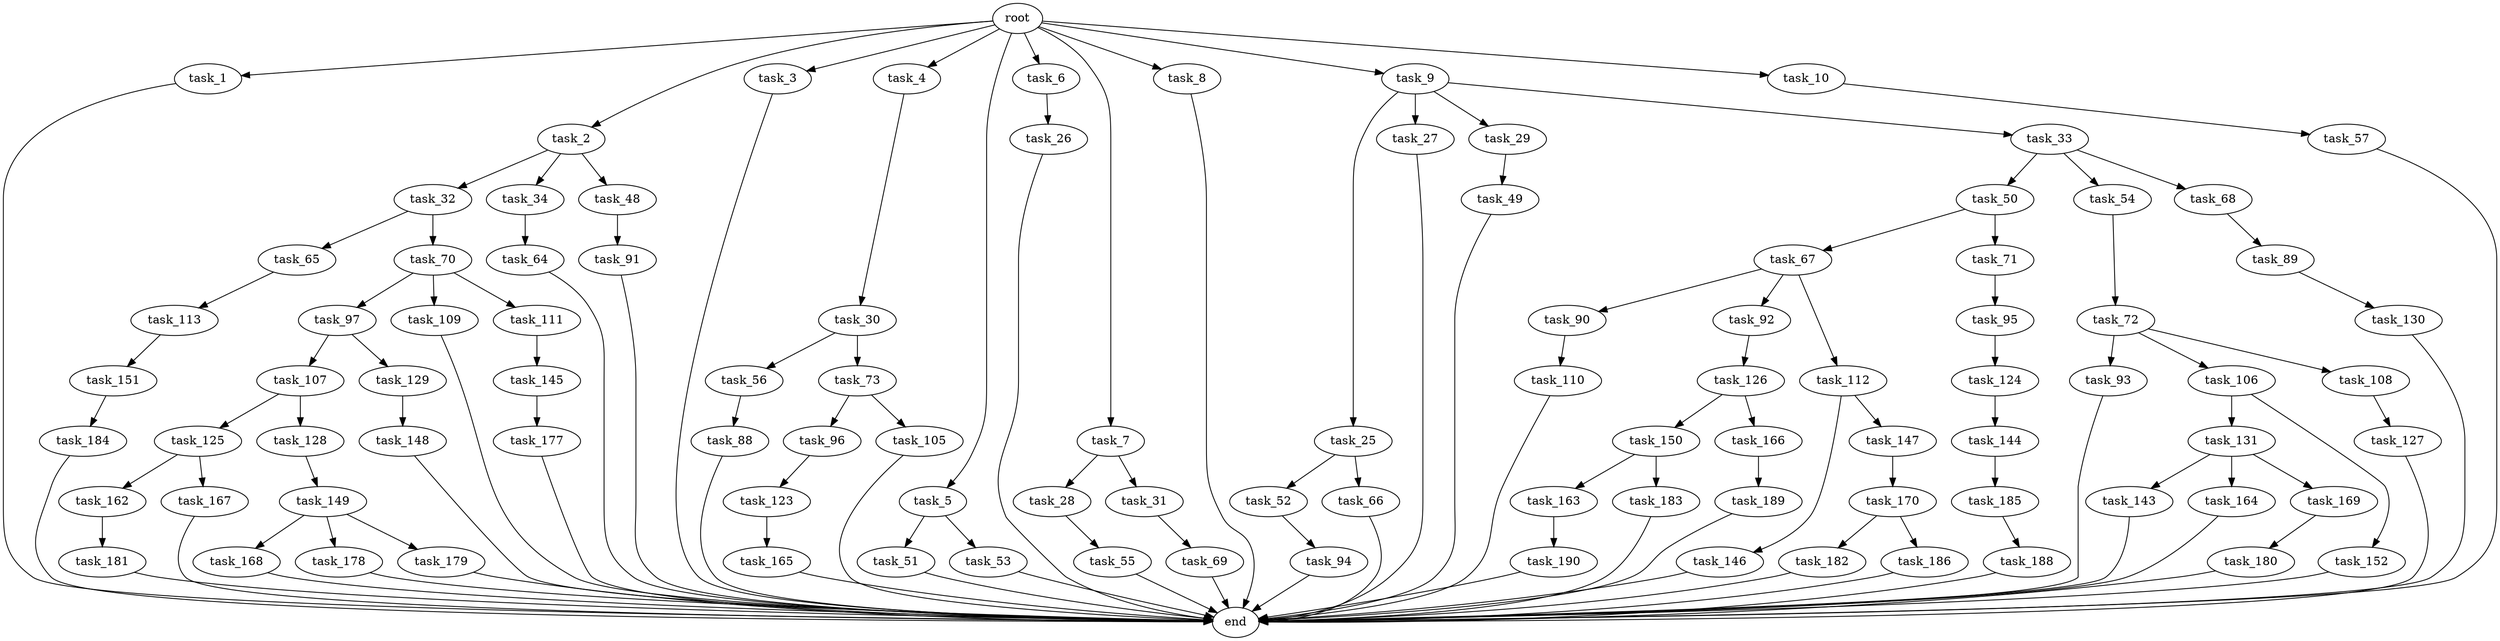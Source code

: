 digraph G {
  root [size="0.000000"];
  task_1 [size="1.024000"];
  task_2 [size="1.024000"];
  task_3 [size="1.024000"];
  task_4 [size="1.024000"];
  task_5 [size="1.024000"];
  task_6 [size="1.024000"];
  task_7 [size="1.024000"];
  task_8 [size="1.024000"];
  task_9 [size="1.024000"];
  task_10 [size="1.024000"];
  task_25 [size="137438953.472000"];
  task_26 [size="214748364.800000"];
  task_27 [size="137438953.472000"];
  task_28 [size="214748364.800000"];
  task_29 [size="137438953.472000"];
  task_30 [size="549755813.888000"];
  task_31 [size="214748364.800000"];
  task_32 [size="549755813.888000"];
  task_33 [size="137438953.472000"];
  task_34 [size="549755813.888000"];
  task_48 [size="549755813.888000"];
  task_49 [size="309237645.312000"];
  task_50 [size="309237645.312000"];
  task_51 [size="420906795.008000"];
  task_52 [size="309237645.312000"];
  task_53 [size="420906795.008000"];
  task_54 [size="309237645.312000"];
  task_55 [size="858993459.200000"];
  task_56 [size="34359738.368000"];
  task_57 [size="34359738.368000"];
  task_64 [size="695784701.952000"];
  task_65 [size="214748364.800000"];
  task_66 [size="309237645.312000"];
  task_67 [size="549755813.888000"];
  task_68 [size="309237645.312000"];
  task_69 [size="549755813.888000"];
  task_70 [size="214748364.800000"];
  task_71 [size="549755813.888000"];
  task_72 [size="420906795.008000"];
  task_73 [size="34359738.368000"];
  task_88 [size="695784701.952000"];
  task_89 [size="137438953.472000"];
  task_90 [size="77309411.328000"];
  task_91 [size="695784701.952000"];
  task_92 [size="77309411.328000"];
  task_93 [size="549755813.888000"];
  task_94 [size="858993459.200000"];
  task_95 [size="77309411.328000"];
  task_96 [size="34359738.368000"];
  task_97 [size="137438953.472000"];
  task_105 [size="34359738.368000"];
  task_106 [size="549755813.888000"];
  task_107 [size="549755813.888000"];
  task_108 [size="549755813.888000"];
  task_109 [size="137438953.472000"];
  task_110 [size="137438953.472000"];
  task_111 [size="137438953.472000"];
  task_112 [size="77309411.328000"];
  task_113 [size="77309411.328000"];
  task_123 [size="77309411.328000"];
  task_124 [size="549755813.888000"];
  task_125 [size="549755813.888000"];
  task_126 [size="420906795.008000"];
  task_127 [size="77309411.328000"];
  task_128 [size="549755813.888000"];
  task_129 [size="549755813.888000"];
  task_130 [size="77309411.328000"];
  task_131 [size="34359738.368000"];
  task_143 [size="34359738.368000"];
  task_144 [size="420906795.008000"];
  task_145 [size="549755813.888000"];
  task_146 [size="137438953.472000"];
  task_147 [size="137438953.472000"];
  task_148 [size="420906795.008000"];
  task_149 [size="309237645.312000"];
  task_150 [size="858993459.200000"];
  task_151 [size="214748364.800000"];
  task_152 [size="34359738.368000"];
  task_162 [size="137438953.472000"];
  task_163 [size="695784701.952000"];
  task_164 [size="34359738.368000"];
  task_165 [size="695784701.952000"];
  task_166 [size="858993459.200000"];
  task_167 [size="137438953.472000"];
  task_168 [size="214748364.800000"];
  task_169 [size="34359738.368000"];
  task_170 [size="77309411.328000"];
  task_177 [size="77309411.328000"];
  task_178 [size="214748364.800000"];
  task_179 [size="214748364.800000"];
  task_180 [size="695784701.952000"];
  task_181 [size="858993459.200000"];
  task_182 [size="214748364.800000"];
  task_183 [size="695784701.952000"];
  task_184 [size="858993459.200000"];
  task_185 [size="137438953.472000"];
  task_186 [size="214748364.800000"];
  task_188 [size="77309411.328000"];
  task_189 [size="34359738.368000"];
  task_190 [size="214748364.800000"];
  end [size="0.000000"];

  root -> task_1 [size="1.000000"];
  root -> task_2 [size="1.000000"];
  root -> task_3 [size="1.000000"];
  root -> task_4 [size="1.000000"];
  root -> task_5 [size="1.000000"];
  root -> task_6 [size="1.000000"];
  root -> task_7 [size="1.000000"];
  root -> task_8 [size="1.000000"];
  root -> task_9 [size="1.000000"];
  root -> task_10 [size="1.000000"];
  task_1 -> end [size="1.000000"];
  task_2 -> task_32 [size="536870912.000000"];
  task_2 -> task_34 [size="536870912.000000"];
  task_2 -> task_48 [size="536870912.000000"];
  task_3 -> end [size="1.000000"];
  task_4 -> task_30 [size="536870912.000000"];
  task_5 -> task_51 [size="411041792.000000"];
  task_5 -> task_53 [size="411041792.000000"];
  task_6 -> task_26 [size="209715200.000000"];
  task_7 -> task_28 [size="209715200.000000"];
  task_7 -> task_31 [size="209715200.000000"];
  task_8 -> end [size="1.000000"];
  task_9 -> task_25 [size="134217728.000000"];
  task_9 -> task_27 [size="134217728.000000"];
  task_9 -> task_29 [size="134217728.000000"];
  task_9 -> task_33 [size="134217728.000000"];
  task_10 -> task_57 [size="33554432.000000"];
  task_25 -> task_52 [size="301989888.000000"];
  task_25 -> task_66 [size="301989888.000000"];
  task_26 -> end [size="1.000000"];
  task_27 -> end [size="1.000000"];
  task_28 -> task_55 [size="838860800.000000"];
  task_29 -> task_49 [size="301989888.000000"];
  task_30 -> task_56 [size="33554432.000000"];
  task_30 -> task_73 [size="33554432.000000"];
  task_31 -> task_69 [size="536870912.000000"];
  task_32 -> task_65 [size="209715200.000000"];
  task_32 -> task_70 [size="209715200.000000"];
  task_33 -> task_50 [size="301989888.000000"];
  task_33 -> task_54 [size="301989888.000000"];
  task_33 -> task_68 [size="301989888.000000"];
  task_34 -> task_64 [size="679477248.000000"];
  task_48 -> task_91 [size="679477248.000000"];
  task_49 -> end [size="1.000000"];
  task_50 -> task_67 [size="536870912.000000"];
  task_50 -> task_71 [size="536870912.000000"];
  task_51 -> end [size="1.000000"];
  task_52 -> task_94 [size="838860800.000000"];
  task_53 -> end [size="1.000000"];
  task_54 -> task_72 [size="411041792.000000"];
  task_55 -> end [size="1.000000"];
  task_56 -> task_88 [size="679477248.000000"];
  task_57 -> end [size="1.000000"];
  task_64 -> end [size="1.000000"];
  task_65 -> task_113 [size="75497472.000000"];
  task_66 -> end [size="1.000000"];
  task_67 -> task_90 [size="75497472.000000"];
  task_67 -> task_92 [size="75497472.000000"];
  task_67 -> task_112 [size="75497472.000000"];
  task_68 -> task_89 [size="134217728.000000"];
  task_69 -> end [size="1.000000"];
  task_70 -> task_97 [size="134217728.000000"];
  task_70 -> task_109 [size="134217728.000000"];
  task_70 -> task_111 [size="134217728.000000"];
  task_71 -> task_95 [size="75497472.000000"];
  task_72 -> task_93 [size="536870912.000000"];
  task_72 -> task_106 [size="536870912.000000"];
  task_72 -> task_108 [size="536870912.000000"];
  task_73 -> task_96 [size="33554432.000000"];
  task_73 -> task_105 [size="33554432.000000"];
  task_88 -> end [size="1.000000"];
  task_89 -> task_130 [size="75497472.000000"];
  task_90 -> task_110 [size="134217728.000000"];
  task_91 -> end [size="1.000000"];
  task_92 -> task_126 [size="411041792.000000"];
  task_93 -> end [size="1.000000"];
  task_94 -> end [size="1.000000"];
  task_95 -> task_124 [size="536870912.000000"];
  task_96 -> task_123 [size="75497472.000000"];
  task_97 -> task_107 [size="536870912.000000"];
  task_97 -> task_129 [size="536870912.000000"];
  task_105 -> end [size="1.000000"];
  task_106 -> task_131 [size="33554432.000000"];
  task_106 -> task_152 [size="33554432.000000"];
  task_107 -> task_125 [size="536870912.000000"];
  task_107 -> task_128 [size="536870912.000000"];
  task_108 -> task_127 [size="75497472.000000"];
  task_109 -> end [size="1.000000"];
  task_110 -> end [size="1.000000"];
  task_111 -> task_145 [size="536870912.000000"];
  task_112 -> task_146 [size="134217728.000000"];
  task_112 -> task_147 [size="134217728.000000"];
  task_113 -> task_151 [size="209715200.000000"];
  task_123 -> task_165 [size="679477248.000000"];
  task_124 -> task_144 [size="411041792.000000"];
  task_125 -> task_162 [size="134217728.000000"];
  task_125 -> task_167 [size="134217728.000000"];
  task_126 -> task_150 [size="838860800.000000"];
  task_126 -> task_166 [size="838860800.000000"];
  task_127 -> end [size="1.000000"];
  task_128 -> task_149 [size="301989888.000000"];
  task_129 -> task_148 [size="411041792.000000"];
  task_130 -> end [size="1.000000"];
  task_131 -> task_143 [size="33554432.000000"];
  task_131 -> task_164 [size="33554432.000000"];
  task_131 -> task_169 [size="33554432.000000"];
  task_143 -> end [size="1.000000"];
  task_144 -> task_185 [size="134217728.000000"];
  task_145 -> task_177 [size="75497472.000000"];
  task_146 -> end [size="1.000000"];
  task_147 -> task_170 [size="75497472.000000"];
  task_148 -> end [size="1.000000"];
  task_149 -> task_168 [size="209715200.000000"];
  task_149 -> task_178 [size="209715200.000000"];
  task_149 -> task_179 [size="209715200.000000"];
  task_150 -> task_163 [size="679477248.000000"];
  task_150 -> task_183 [size="679477248.000000"];
  task_151 -> task_184 [size="838860800.000000"];
  task_152 -> end [size="1.000000"];
  task_162 -> task_181 [size="838860800.000000"];
  task_163 -> task_190 [size="209715200.000000"];
  task_164 -> end [size="1.000000"];
  task_165 -> end [size="1.000000"];
  task_166 -> task_189 [size="33554432.000000"];
  task_167 -> end [size="1.000000"];
  task_168 -> end [size="1.000000"];
  task_169 -> task_180 [size="679477248.000000"];
  task_170 -> task_182 [size="209715200.000000"];
  task_170 -> task_186 [size="209715200.000000"];
  task_177 -> end [size="1.000000"];
  task_178 -> end [size="1.000000"];
  task_179 -> end [size="1.000000"];
  task_180 -> end [size="1.000000"];
  task_181 -> end [size="1.000000"];
  task_182 -> end [size="1.000000"];
  task_183 -> end [size="1.000000"];
  task_184 -> end [size="1.000000"];
  task_185 -> task_188 [size="75497472.000000"];
  task_186 -> end [size="1.000000"];
  task_188 -> end [size="1.000000"];
  task_189 -> end [size="1.000000"];
  task_190 -> end [size="1.000000"];
}
